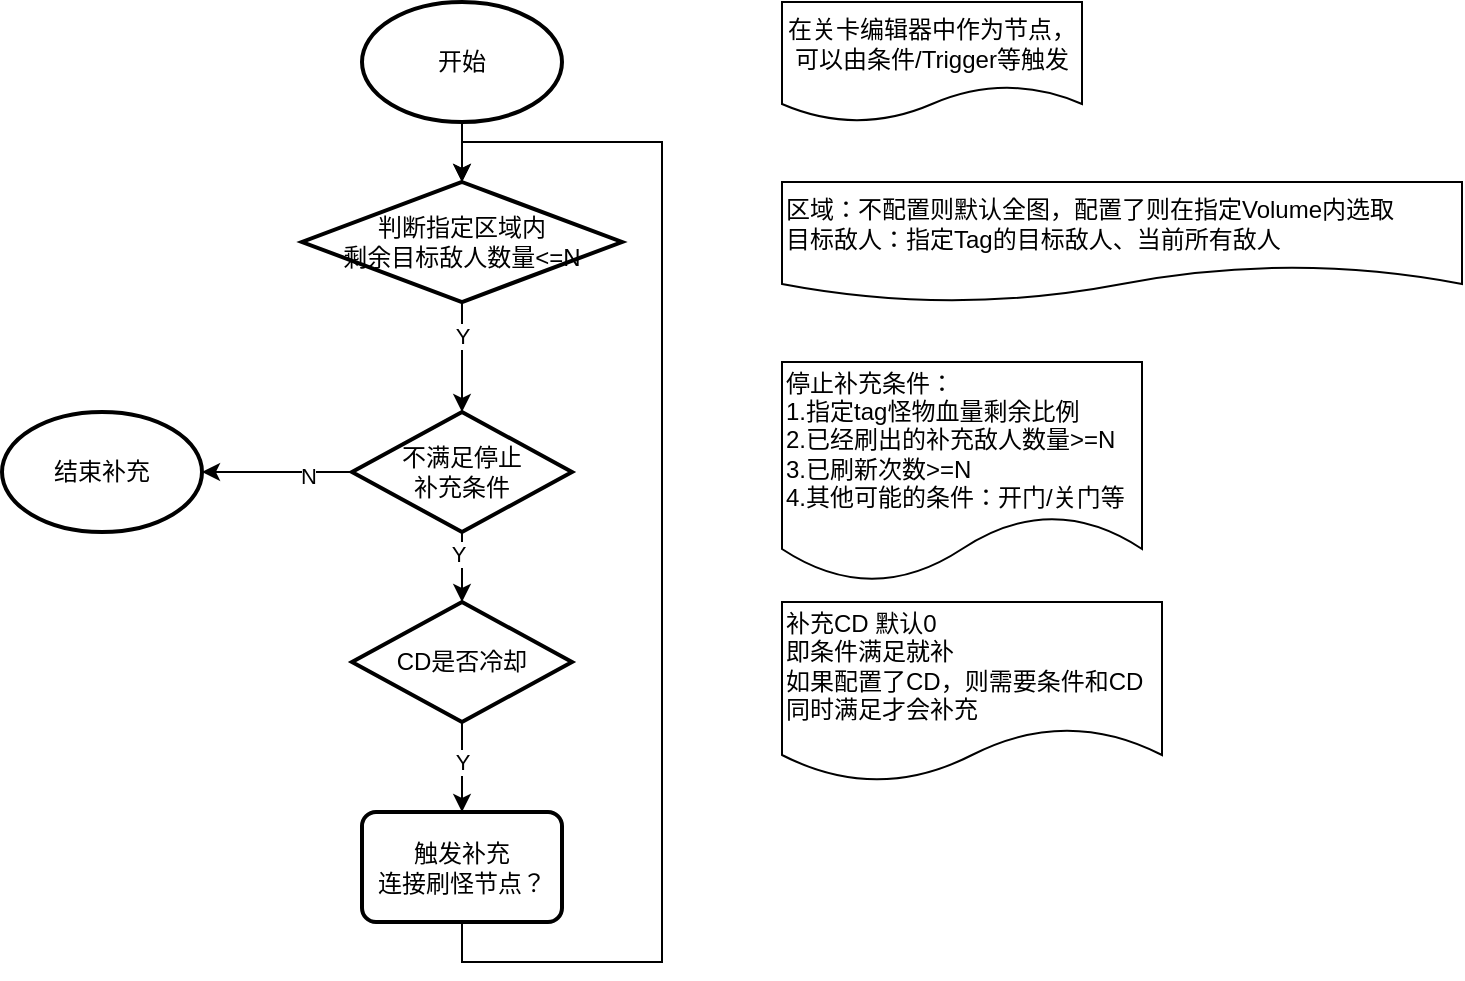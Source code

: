 <mxfile version="21.7.2" type="github">
  <diagram name="第 1 页" id="D285-8vsSk2MO_wofazS">
    <mxGraphModel dx="1934" dy="838" grid="1" gridSize="10" guides="1" tooltips="1" connect="1" arrows="1" fold="1" page="0" pageScale="1" pageWidth="827" pageHeight="1169" math="0" shadow="0">
      <root>
        <mxCell id="0" />
        <mxCell id="1" parent="0" />
        <mxCell id="IURI51ZscIW6ofg568Gq-8" style="edgeStyle=orthogonalEdgeStyle;rounded=0;orthogonalLoop=1;jettySize=auto;html=1;exitX=0.5;exitY=1;exitDx=0;exitDy=0;exitPerimeter=0;entryX=0.5;entryY=0;entryDx=0;entryDy=0;entryPerimeter=0;" edge="1" parent="1" source="IURI51ZscIW6ofg568Gq-2" target="IURI51ZscIW6ofg568Gq-4">
          <mxGeometry relative="1" as="geometry" />
        </mxCell>
        <mxCell id="IURI51ZscIW6ofg568Gq-2" value="开始" style="strokeWidth=2;html=1;shape=mxgraph.flowchart.start_1;whiteSpace=wrap;" vertex="1" parent="1">
          <mxGeometry x="70" y="190" width="100" height="60" as="geometry" />
        </mxCell>
        <mxCell id="IURI51ZscIW6ofg568Gq-29" style="edgeStyle=orthogonalEdgeStyle;rounded=0;orthogonalLoop=1;jettySize=auto;html=1;exitX=0.5;exitY=1;exitDx=0;exitDy=0;entryX=0.5;entryY=0;entryDx=0;entryDy=0;entryPerimeter=0;" edge="1" parent="1" source="IURI51ZscIW6ofg568Gq-3" target="IURI51ZscIW6ofg568Gq-4">
          <mxGeometry relative="1" as="geometry">
            <Array as="points">
              <mxPoint x="120" y="670" />
              <mxPoint x="220" y="670" />
              <mxPoint x="220" y="260" />
              <mxPoint x="120" y="260" />
            </Array>
          </mxGeometry>
        </mxCell>
        <mxCell id="IURI51ZscIW6ofg568Gq-3" value="触发补充&lt;br&gt;连接刷怪节点？" style="rounded=1;whiteSpace=wrap;html=1;absoluteArcSize=1;arcSize=14;strokeWidth=2;" vertex="1" parent="1">
          <mxGeometry x="70" y="595" width="100" height="55" as="geometry" />
        </mxCell>
        <mxCell id="IURI51ZscIW6ofg568Gq-12" style="edgeStyle=orthogonalEdgeStyle;rounded=0;orthogonalLoop=1;jettySize=auto;html=1;exitX=0.5;exitY=1;exitDx=0;exitDy=0;exitPerimeter=0;entryX=0.5;entryY=0;entryDx=0;entryDy=0;entryPerimeter=0;" edge="1" parent="1" source="IURI51ZscIW6ofg568Gq-4" target="IURI51ZscIW6ofg568Gq-10">
          <mxGeometry relative="1" as="geometry" />
        </mxCell>
        <mxCell id="IURI51ZscIW6ofg568Gq-14" value="Y" style="edgeLabel;html=1;align=center;verticalAlign=middle;resizable=0;points=[];" vertex="1" connectable="0" parent="IURI51ZscIW6ofg568Gq-12">
          <mxGeometry x="-0.409" relative="1" as="geometry">
            <mxPoint as="offset" />
          </mxGeometry>
        </mxCell>
        <mxCell id="IURI51ZscIW6ofg568Gq-4" value="判断指定区域内&lt;br&gt;剩余目标敌人数量&amp;lt;=N" style="strokeWidth=2;html=1;shape=mxgraph.flowchart.decision;whiteSpace=wrap;" vertex="1" parent="1">
          <mxGeometry x="40" y="280" width="160" height="60" as="geometry" />
        </mxCell>
        <mxCell id="IURI51ZscIW6ofg568Gq-6" value="在关卡编辑器中作为节点，可以由条件/Trigger等触发" style="shape=document;whiteSpace=wrap;html=1;boundedLbl=1;" vertex="1" parent="1">
          <mxGeometry x="280" y="190" width="150" height="60" as="geometry" />
        </mxCell>
        <mxCell id="IURI51ZscIW6ofg568Gq-7" value="区域：不配置则默认全图，配置了则在指定Volume内选取&lt;br&gt;目标敌人：指定Tag的目标敌人、当前所有敌人" style="shape=document;whiteSpace=wrap;html=1;boundedLbl=1;align=left;" vertex="1" parent="1">
          <mxGeometry x="280" y="280" width="340" height="60" as="geometry" />
        </mxCell>
        <mxCell id="IURI51ZscIW6ofg568Gq-11" style="edgeStyle=orthogonalEdgeStyle;rounded=0;orthogonalLoop=1;jettySize=auto;html=1;exitX=0.5;exitY=1;exitDx=0;exitDy=0;exitPerimeter=0;entryX=0.5;entryY=0;entryDx=0;entryDy=0;entryPerimeter=0;" edge="1" parent="1" source="IURI51ZscIW6ofg568Gq-10" target="IURI51ZscIW6ofg568Gq-16">
          <mxGeometry relative="1" as="geometry" />
        </mxCell>
        <mxCell id="IURI51ZscIW6ofg568Gq-13" value="Y" style="edgeLabel;html=1;align=center;verticalAlign=middle;resizable=0;points=[];" vertex="1" connectable="0" parent="IURI51ZscIW6ofg568Gq-11">
          <mxGeometry x="-0.359" y="-2" relative="1" as="geometry">
            <mxPoint as="offset" />
          </mxGeometry>
        </mxCell>
        <mxCell id="IURI51ZscIW6ofg568Gq-24" style="edgeStyle=orthogonalEdgeStyle;rounded=0;orthogonalLoop=1;jettySize=auto;html=1;exitX=0;exitY=0.5;exitDx=0;exitDy=0;exitPerimeter=0;" edge="1" parent="1" source="IURI51ZscIW6ofg568Gq-10" target="IURI51ZscIW6ofg568Gq-22">
          <mxGeometry relative="1" as="geometry" />
        </mxCell>
        <mxCell id="IURI51ZscIW6ofg568Gq-25" value="N" style="edgeLabel;html=1;align=center;verticalAlign=middle;resizable=0;points=[];" vertex="1" connectable="0" parent="IURI51ZscIW6ofg568Gq-24">
          <mxGeometry x="-0.41" y="2" relative="1" as="geometry">
            <mxPoint as="offset" />
          </mxGeometry>
        </mxCell>
        <mxCell id="IURI51ZscIW6ofg568Gq-10" value="不满足停止&lt;br&gt;补充条件" style="strokeWidth=2;html=1;shape=mxgraph.flowchart.decision;whiteSpace=wrap;" vertex="1" parent="1">
          <mxGeometry x="65" y="395" width="110" height="60" as="geometry" />
        </mxCell>
        <mxCell id="IURI51ZscIW6ofg568Gq-15" value="停止补充条件：&lt;br&gt;1.指定tag怪物血量剩余比例&lt;br&gt;2.已经刷出的补充敌人数量&amp;gt;=N&lt;br&gt;3.已刷新次数&amp;gt;=N&lt;br&gt;4.其他可能的条件：开门/关门等" style="shape=document;whiteSpace=wrap;html=1;boundedLbl=1;align=left;" vertex="1" parent="1">
          <mxGeometry x="280" y="370" width="180" height="110" as="geometry" />
        </mxCell>
        <mxCell id="IURI51ZscIW6ofg568Gq-17" style="edgeStyle=orthogonalEdgeStyle;rounded=0;orthogonalLoop=1;jettySize=auto;html=1;exitX=0.5;exitY=1;exitDx=0;exitDy=0;exitPerimeter=0;entryX=0.5;entryY=0;entryDx=0;entryDy=0;" edge="1" parent="1" source="IURI51ZscIW6ofg568Gq-16" target="IURI51ZscIW6ofg568Gq-3">
          <mxGeometry relative="1" as="geometry" />
        </mxCell>
        <mxCell id="IURI51ZscIW6ofg568Gq-19" value="Y" style="edgeLabel;html=1;align=center;verticalAlign=middle;resizable=0;points=[];" vertex="1" connectable="0" parent="IURI51ZscIW6ofg568Gq-17">
          <mxGeometry x="-0.138" y="-4" relative="1" as="geometry">
            <mxPoint x="4" as="offset" />
          </mxGeometry>
        </mxCell>
        <mxCell id="IURI51ZscIW6ofg568Gq-16" value="CD是否冷却" style="strokeWidth=2;html=1;shape=mxgraph.flowchart.decision;whiteSpace=wrap;" vertex="1" parent="1">
          <mxGeometry x="65" y="490" width="110" height="60" as="geometry" />
        </mxCell>
        <mxCell id="IURI51ZscIW6ofg568Gq-18" value="补充CD 默认0&lt;br&gt;即条件满足就补&lt;br&gt;如果配置了CD，则需要条件和CD同时满足才会补充" style="shape=document;whiteSpace=wrap;html=1;boundedLbl=1;align=left;" vertex="1" parent="1">
          <mxGeometry x="280" y="490" width="190" height="90" as="geometry" />
        </mxCell>
        <mxCell id="IURI51ZscIW6ofg568Gq-22" value="结束补充" style="strokeWidth=2;html=1;shape=mxgraph.flowchart.start_1;whiteSpace=wrap;" vertex="1" parent="1">
          <mxGeometry x="-110" y="395" width="100" height="60" as="geometry" />
        </mxCell>
      </root>
    </mxGraphModel>
  </diagram>
</mxfile>
